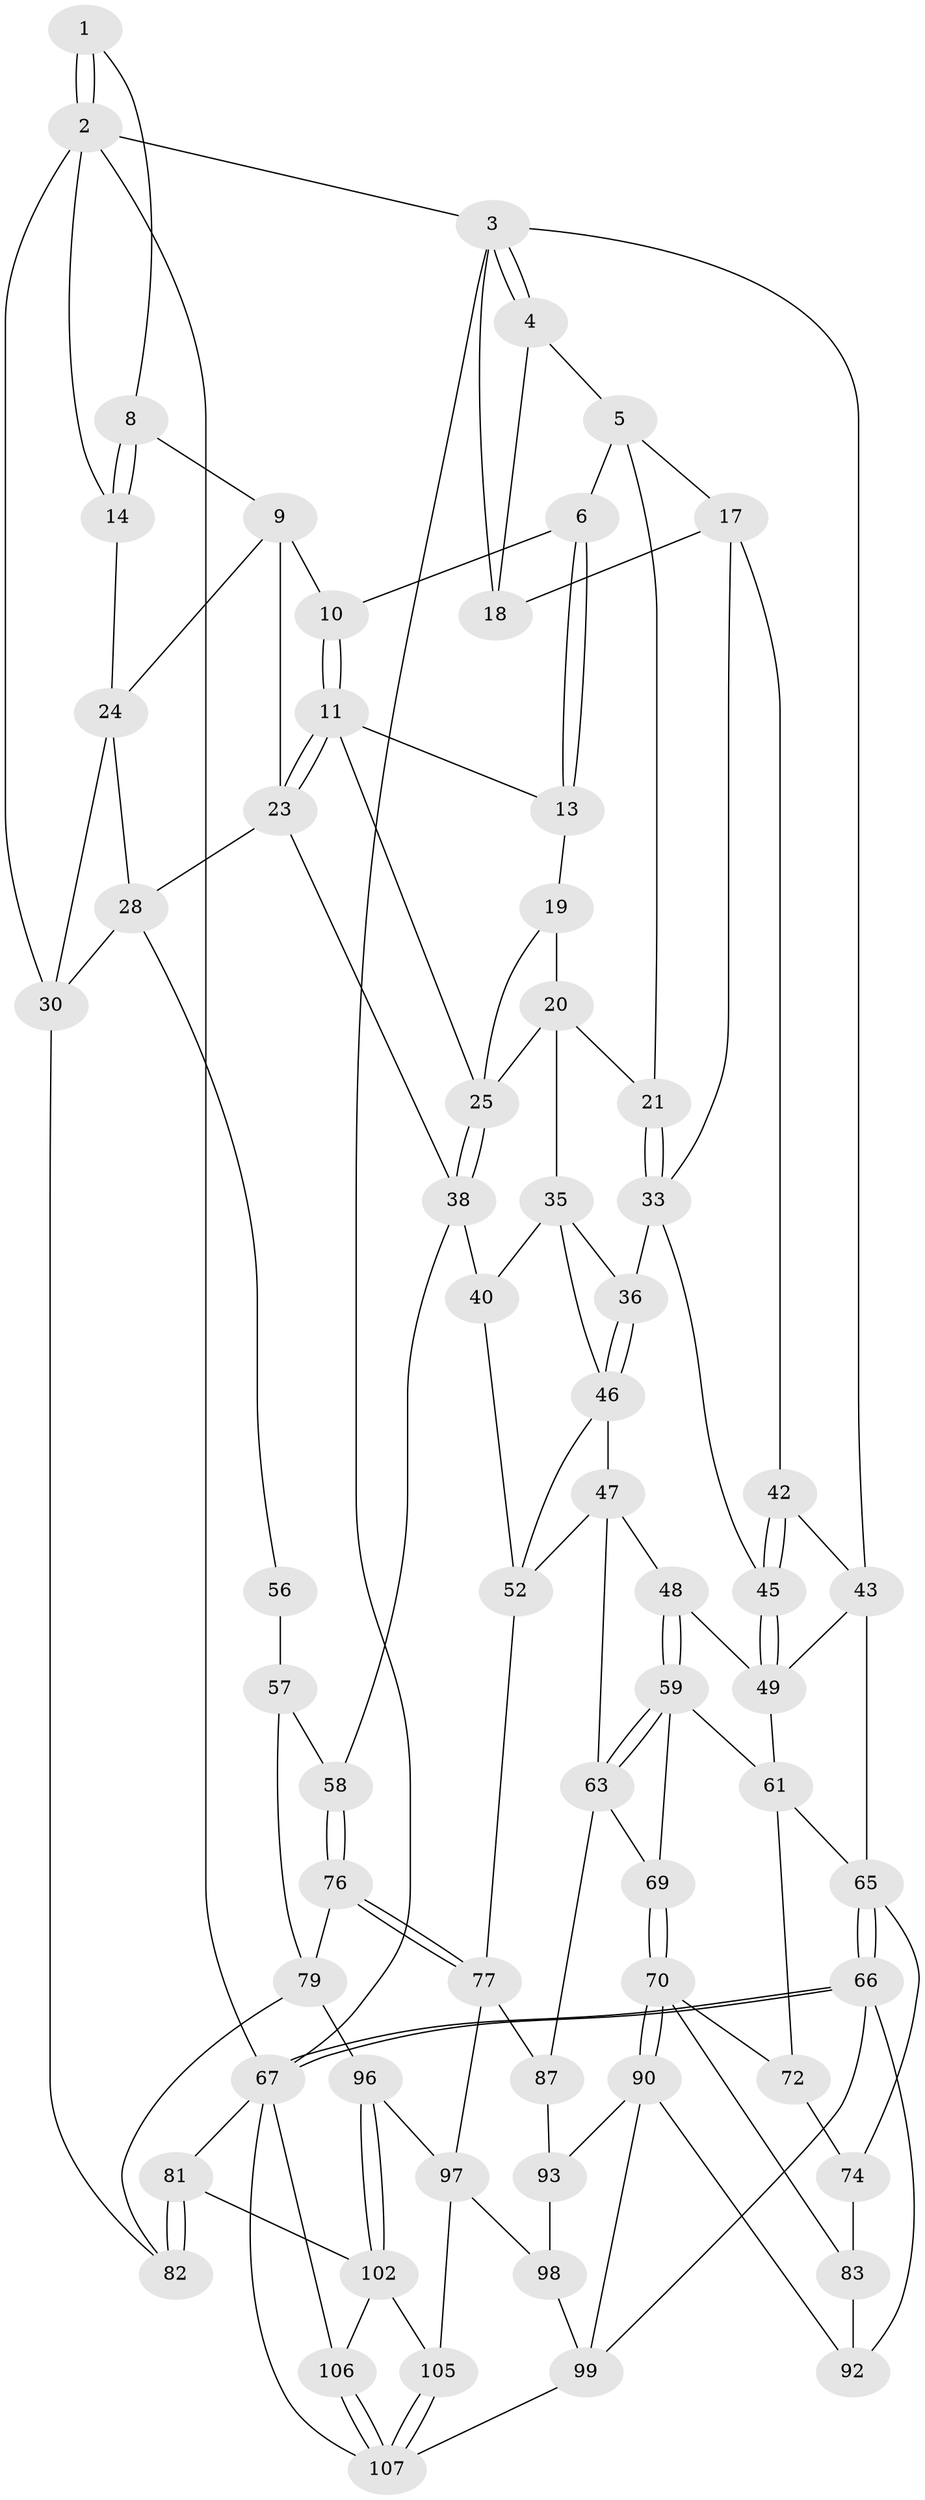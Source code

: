 // original degree distribution, {3: 0.018518518518518517, 6: 0.24074074074074073, 4: 0.25925925925925924, 5: 0.48148148148148145}
// Generated by graph-tools (version 1.1) at 2025/12/02/27/25 16:12:00]
// undirected, 66 vertices, 140 edges
graph export_dot {
graph [start="1"]
  node [color=gray90,style=filled];
  1 [pos="+0.8794416796993653+0"];
  2 [pos="+1+0",super="+15"];
  3 [pos="+0+0",super="+32"];
  4 [pos="+0.3894907657656267+0"];
  5 [pos="+0.42451045164607526+0",super="+16"];
  6 [pos="+0.578943699044988+0",super="+7"];
  8 [pos="+0.9483332336162811+0.023213460301859928"];
  9 [pos="+0.8918996523939648+0.08440610371275478",super="+22"];
  10 [pos="+0.8087750128978772+0.03023820239461955"];
  11 [pos="+0.766586619642294+0.09814264767432206",super="+12"];
  13 [pos="+0.6502856769396905+0.08016435826639239"];
  14 [pos="+1+0.08224279397223717"];
  17 [pos="+0.2546209783985278+0.15719475598798727",super="+34"];
  18 [pos="+0.22612660029973064+0.11026469457795315"];
  19 [pos="+0.6198500324040388+0.09909542738652347"];
  20 [pos="+0.5059472636509503+0.10412993609221202",super="+31"];
  21 [pos="+0.43862275723796185+0.06755657452570703"];
  23 [pos="+0.8357926859208297+0.19026430351910859",super="+29"];
  24 [pos="+0.9400479754506129+0.12034758738810754",super="+27"];
  25 [pos="+0.6874050752873343+0.2072775933728959",super="+26"];
  28 [pos="+0.8894998066702328+0.28281594141205874",super="+55"];
  30 [pos="+1+0.2832706090291795",super="+54"];
  33 [pos="+0.43133867930448266+0.14045900359475394",super="+37"];
  35 [pos="+0.52723653265891+0.28103451765317494",super="+41"];
  36 [pos="+0.4554529073450925+0.24282516546121913"];
  38 [pos="+0.7277941068306263+0.3620651562488166",super="+39"];
  40 [pos="+0.5843652428897224+0.35284315002441735"];
  42 [pos="+0.24520865073927556+0.24708159164826826"];
  43 [pos="+0.14870346239723153+0.23802349828806912",super="+44"];
  45 [pos="+0.25831157025241896+0.26932839158353256"];
  46 [pos="+0.38096762535411044+0.346960186067208",super="+51"];
  47 [pos="+0.3765606232491968+0.3474361007700848",super="+53"];
  48 [pos="+0.2675165218617167+0.3131481896787007"];
  49 [pos="+0.2647406872410697+0.3051088945223275",super="+50"];
  52 [pos="+0.45605621360880083+0.5146468341155521",super="+64"];
  56 [pos="+0.8899069348931693+0.4821811893576309"];
  57 [pos="+0.76000327654721+0.41788143327855826",super="+78"];
  58 [pos="+0.7301496872581952+0.39045932342860656"];
  59 [pos="+0.262053156734572+0.3461036335496528",super="+60"];
  61 [pos="+0.14255905827046012+0.452022892306371",super="+62"];
  63 [pos="+0.36219576425958017+0.524624022339859",super="+73"];
  65 [pos="+0+0.4473871511390993",super="+68"];
  66 [pos="+0+1",super="+94"];
  67 [pos="+0+1",super="+80"];
  69 [pos="+0.26916450243087714+0.57697426004745"];
  70 [pos="+0.2670379891886868+0.5792656943624045",super="+71"];
  72 [pos="+0.12848284912059138+0.5338317883563998"];
  74 [pos="+0+0.47538501076737794",super="+75"];
  76 [pos="+0.6262613504704659+0.6465496967039809"];
  77 [pos="+0.5940924911162991+0.6668776753007346",super="+86"];
  79 [pos="+0.8357818222222144+0.6664130939286229",super="+85"];
  81 [pos="+1+1",super="+101"];
  82 [pos="+1+0.7208388488846021",super="+84"];
  83 [pos="+0.13579823593039808+0.6071971555439564",super="+89"];
  87 [pos="+0.4347090188135746+0.7448834931940105",super="+88"];
  90 [pos="+0.22435584756244017+0.7402367086805339",super="+91"];
  92 [pos="+0.10150786690449083+0.7741701510797865"];
  93 [pos="+0.31351248438992546+0.7458657674321296",super="+95"];
  96 [pos="+0.7221209182977129+0.8404878006242007"];
  97 [pos="+0.5918256769062955+0.8186876213011169",super="+100"];
  98 [pos="+0.34621296642395943+0.8697981299117161"];
  99 [pos="+0.2920666342416825+0.9024992287364426",super="+103"];
  102 [pos="+0.7945372531152053+0.9184866497783509",super="+104"];
  105 [pos="+0.556941406934888+0.9592107619015926"];
  106 [pos="+0.8966288199458213+1"];
  107 [pos="+0.5190388608542252+1",super="+108"];
  1 -- 2;
  1 -- 2;
  1 -- 8;
  2 -- 3;
  2 -- 67;
  2 -- 14;
  2 -- 30;
  3 -- 4;
  3 -- 4;
  3 -- 67;
  3 -- 18;
  3 -- 43;
  4 -- 5;
  4 -- 18;
  5 -- 6;
  5 -- 17;
  5 -- 21;
  6 -- 13;
  6 -- 13;
  6 -- 10;
  8 -- 9;
  8 -- 14;
  8 -- 14;
  9 -- 10;
  9 -- 24;
  9 -- 23;
  10 -- 11;
  10 -- 11;
  11 -- 23;
  11 -- 23;
  11 -- 25;
  11 -- 13;
  13 -- 19;
  14 -- 24;
  17 -- 18;
  17 -- 42;
  17 -- 33;
  19 -- 20;
  19 -- 25;
  20 -- 21;
  20 -- 35;
  20 -- 25;
  21 -- 33;
  21 -- 33;
  23 -- 28;
  23 -- 38;
  24 -- 28;
  24 -- 30;
  25 -- 38;
  25 -- 38;
  28 -- 56;
  28 -- 30;
  30 -- 82;
  33 -- 36;
  33 -- 45;
  35 -- 36;
  35 -- 40;
  35 -- 46;
  36 -- 46;
  36 -- 46;
  38 -- 40;
  38 -- 58;
  40 -- 52;
  42 -- 43;
  42 -- 45;
  42 -- 45;
  43 -- 49;
  43 -- 65;
  45 -- 49;
  45 -- 49;
  46 -- 47;
  46 -- 52;
  47 -- 48;
  47 -- 52;
  47 -- 63;
  48 -- 49;
  48 -- 59;
  48 -- 59;
  49 -- 61;
  52 -- 77;
  56 -- 57 [weight=2];
  57 -- 58;
  57 -- 79;
  58 -- 76;
  58 -- 76;
  59 -- 63;
  59 -- 63;
  59 -- 61;
  59 -- 69;
  61 -- 72;
  61 -- 65;
  63 -- 69;
  63 -- 87;
  65 -- 66;
  65 -- 66;
  65 -- 74;
  66 -- 67;
  66 -- 67;
  66 -- 99;
  66 -- 92;
  67 -- 81;
  67 -- 106;
  67 -- 107;
  69 -- 70;
  69 -- 70;
  70 -- 90;
  70 -- 90;
  70 -- 72;
  70 -- 83;
  72 -- 74;
  74 -- 83 [weight=2];
  76 -- 77;
  76 -- 77;
  76 -- 79;
  77 -- 97;
  77 -- 87;
  79 -- 96;
  79 -- 82;
  81 -- 82 [weight=2];
  81 -- 82;
  81 -- 102;
  83 -- 92;
  87 -- 93 [weight=2];
  90 -- 93;
  90 -- 99;
  90 -- 92;
  93 -- 98;
  96 -- 97;
  96 -- 102;
  96 -- 102;
  97 -- 98;
  97 -- 105;
  98 -- 99;
  99 -- 107;
  102 -- 105;
  102 -- 106;
  105 -- 107;
  105 -- 107;
  106 -- 107;
  106 -- 107;
}
